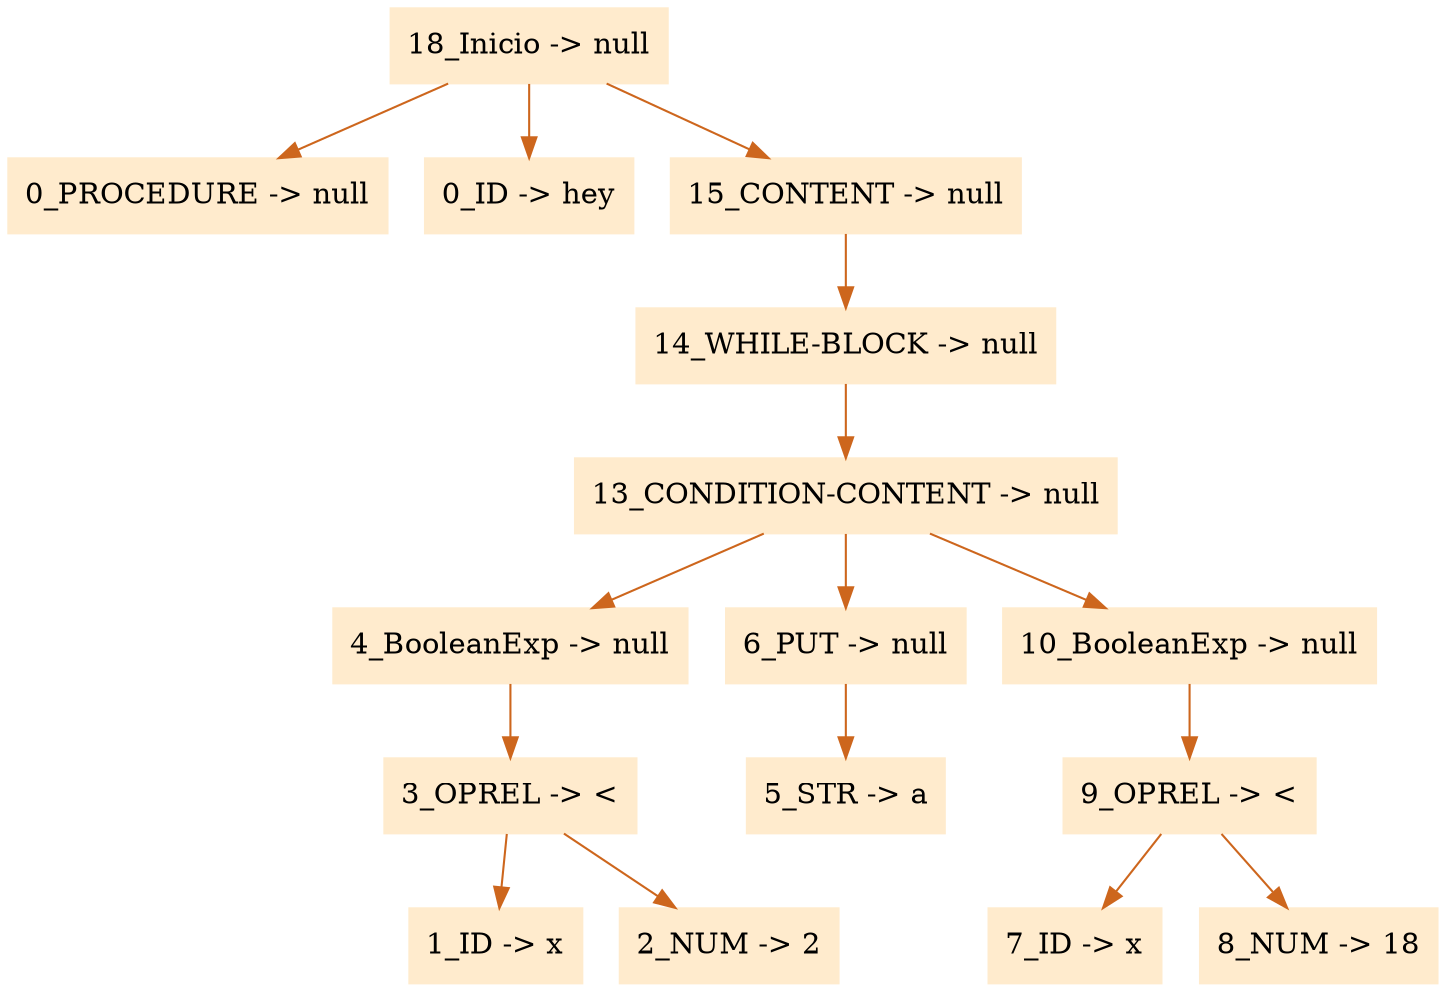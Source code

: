 digraph G {node[shape=box, style=filled, color=blanchedalmond]; edge[color=chocolate3];rankdir=UD 

"18_Inicio -> null"->"0_PROCEDURE -> null"
"18_Inicio -> null"->"0_ID -> hey"
"18_Inicio -> null"->"15_CONTENT -> null"
"15_CONTENT -> null"->"14_WHILE-BLOCK -> null"
"14_WHILE-BLOCK -> null"->"13_CONDITION-CONTENT -> null"
"13_CONDITION-CONTENT -> null"->"4_BooleanExp -> null"
"4_BooleanExp -> null"->"3_OPREL -> <"
"3_OPREL -> <"->"1_ID -> x"
"3_OPREL -> <"->"2_NUM -> 2"
"13_CONDITION-CONTENT -> null"->"6_PUT -> null"
"6_PUT -> null"->"5_STR -> a"
"13_CONDITION-CONTENT -> null"->"10_BooleanExp -> null"
"10_BooleanExp -> null"->"9_OPREL -> <"
"9_OPREL -> <"->"7_ID -> x"
"9_OPREL -> <"->"8_NUM -> 18"


}
